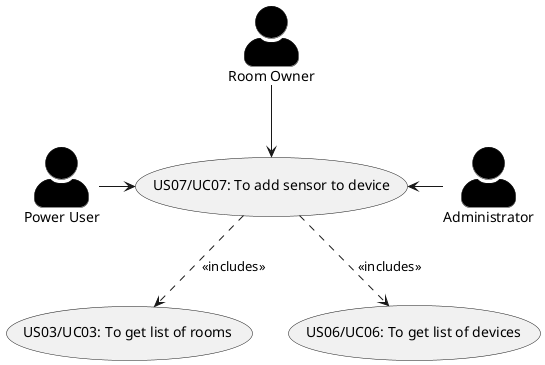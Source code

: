 @startuml
'https://plantuml.com/use-case-diagram
'left to right direction
skinparam actorStyle awesome
skinparam ActorBackgroundColor black

:Administrator: as Admin
:Power User: as Power_User
:Room Owner: as Room_Owner

(US03/UC03: To get list of rooms) as (Use3)
(US06/UC06: To get list of devices) as (Use4)
(US07/UC07: To add sensor to device) as (Use7)

Admin -left-> (Use7)

Power_User -right-> (Use7)

Room_Owner -down-> (Use7)

(Use7) ..> (Use3): <<includes>>
(Use7) ..> (Use4): <<includes>>

@enduml